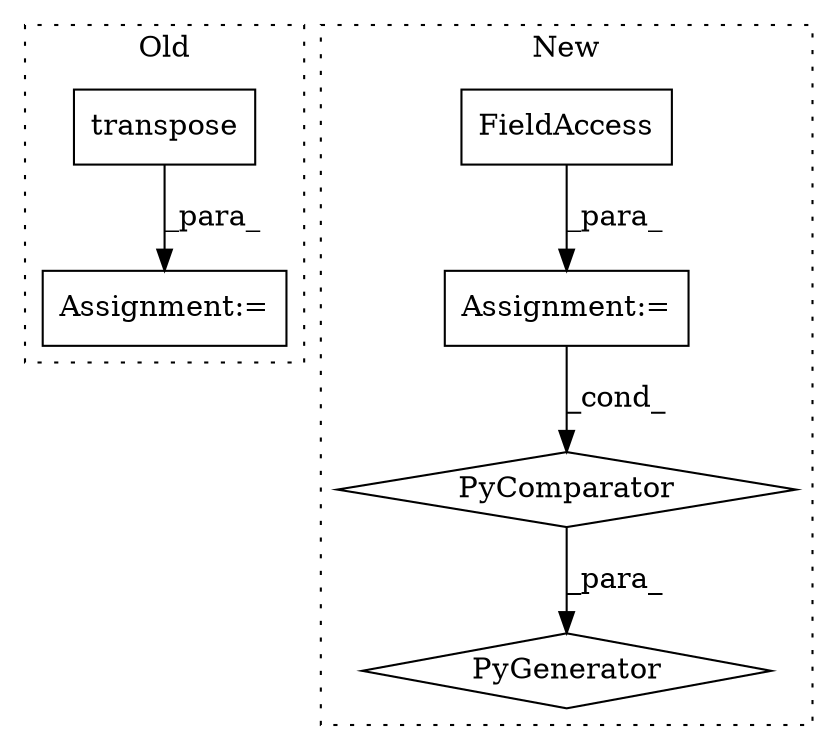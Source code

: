 digraph G {
subgraph cluster0 {
1 [label="transpose" a="32" s="6907,6926" l="10,1" shape="box"];
4 [label="Assignment:=" a="7" s="6821" l="1" shape="box"];
label = "Old";
style="dotted";
}
subgraph cluster1 {
2 [label="PyGenerator" a="107" s="6869" l="130" shape="diamond"];
3 [label="PyComparator" a="113" s="6965" l="28" shape="diamond"];
5 [label="Assignment:=" a="7" s="6965" l="28" shape="box"];
6 [label="FieldAccess" a="22" s="6974" l="10" shape="box"];
label = "New";
style="dotted";
}
1 -> 4 [label="_para_"];
3 -> 2 [label="_para_"];
5 -> 3 [label="_cond_"];
6 -> 5 [label="_para_"];
}